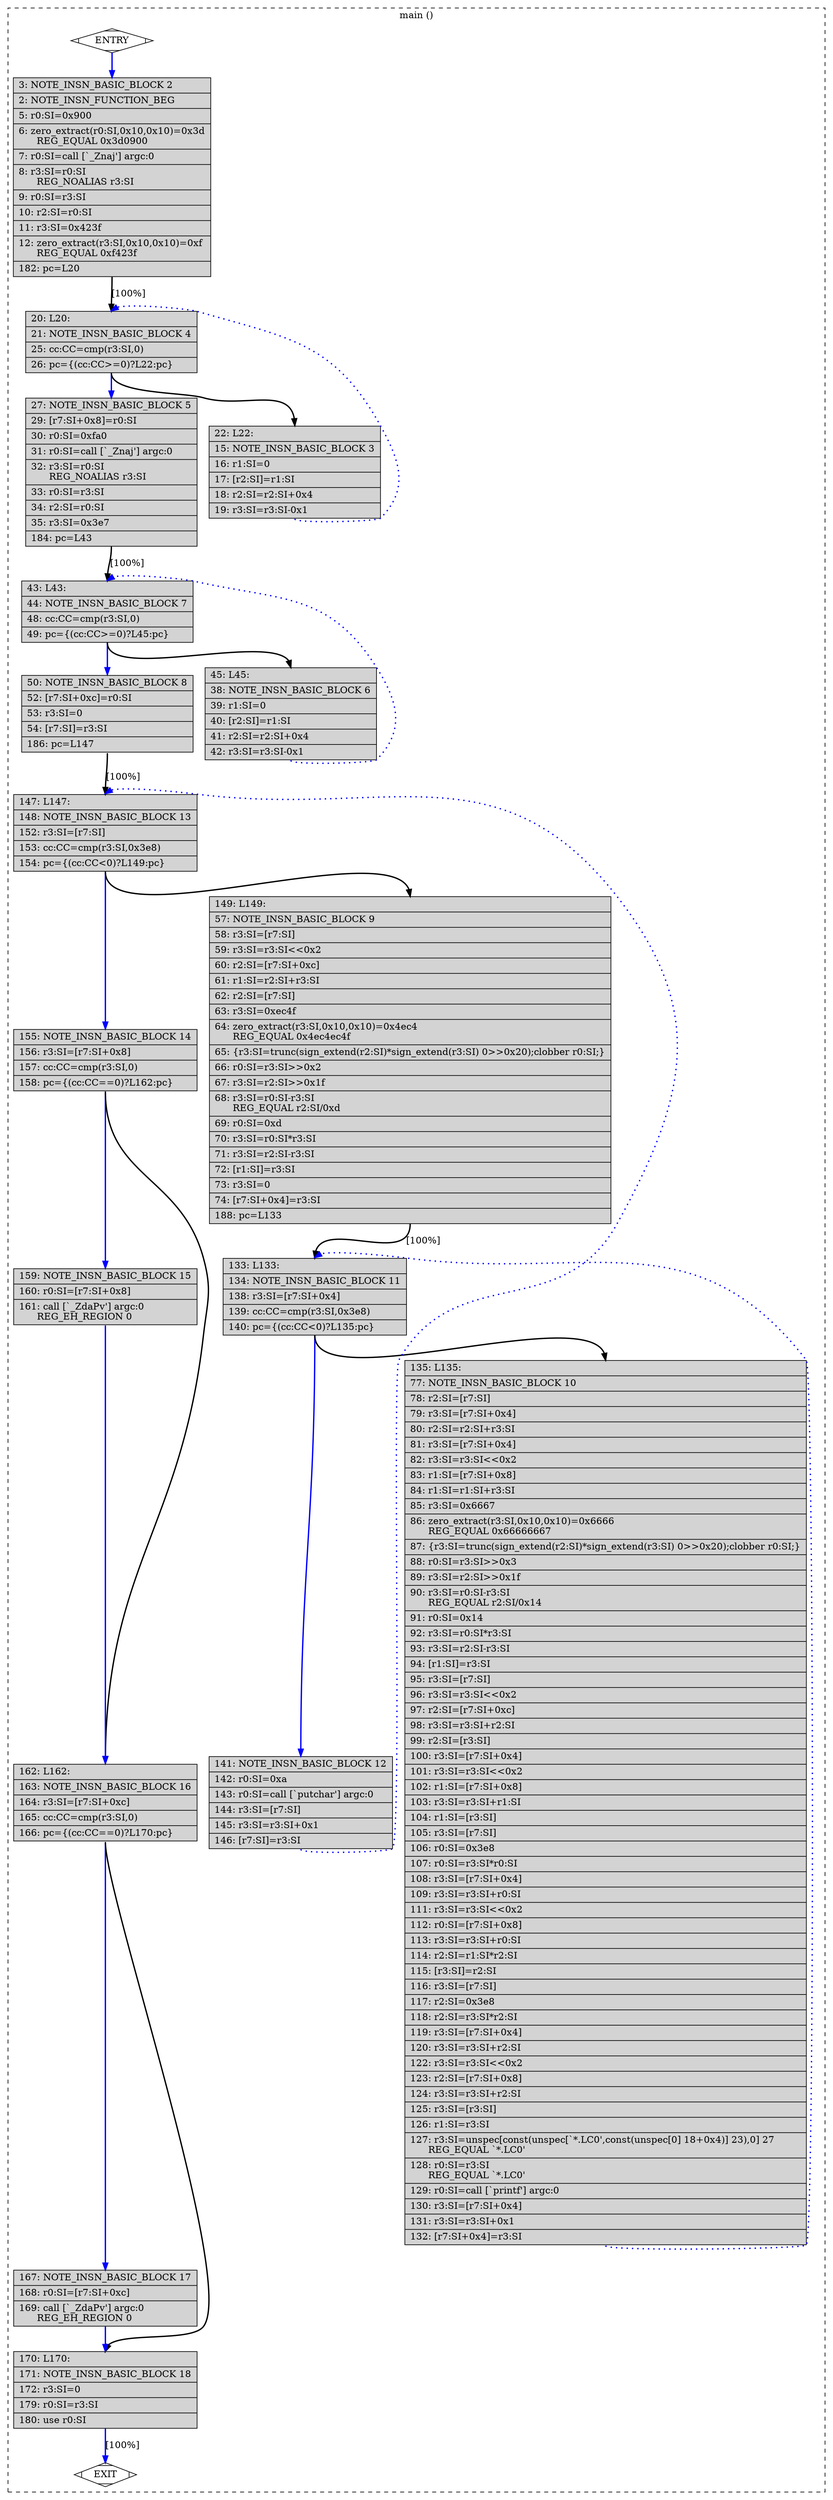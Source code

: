 digraph "a-matmul-v2.cpp.291r.reload" {
overlap=false;
subgraph "cluster_main" {
	style="dashed";
	color="black";
	label="main ()";
	fn_0_basic_block_0 [shape=Mdiamond,style=filled,fillcolor=white,label="ENTRY"];

	fn_0_basic_block_2 [shape=record,style=filled,fillcolor=lightgrey,label="{\ \ \ \ 3:\ NOTE_INSN_BASIC_BLOCK\ 2\l\
|\ \ \ \ 2:\ NOTE_INSN_FUNCTION_BEG\l\
|\ \ \ \ 5:\ r0:SI=0x900\l\
|\ \ \ \ 6:\ zero_extract(r0:SI,0x10,0x10)=0x3d\l\
\ \ \ \ \ \ REG_EQUAL\ 0x3d0900\l\
|\ \ \ \ 7:\ r0:SI=call\ [`_Znaj']\ argc:0\l\
|\ \ \ \ 8:\ r3:SI=r0:SI\l\
\ \ \ \ \ \ REG_NOALIAS\ r3:SI\l\
|\ \ \ \ 9:\ r0:SI=r3:SI\l\
|\ \ \ 10:\ r2:SI=r0:SI\l\
|\ \ \ 11:\ r3:SI=0x423f\l\
|\ \ \ 12:\ zero_extract(r3:SI,0x10,0x10)=0xf\l\
\ \ \ \ \ \ REG_EQUAL\ 0xf423f\l\
|\ \ 182:\ pc=L20\l\
}"];

	fn_0_basic_block_4 [shape=record,style=filled,fillcolor=lightgrey,label="{\ \ \ 20:\ L20:\l\
|\ \ \ 21:\ NOTE_INSN_BASIC_BLOCK\ 4\l\
|\ \ \ 25:\ cc:CC=cmp(r3:SI,0)\l\
|\ \ \ 26:\ pc=\{(cc:CC\>=0)?L22:pc\}\l\
}"];

	fn_0_basic_block_5 [shape=record,style=filled,fillcolor=lightgrey,label="{\ \ \ 27:\ NOTE_INSN_BASIC_BLOCK\ 5\l\
|\ \ \ 29:\ [r7:SI+0x8]=r0:SI\l\
|\ \ \ 30:\ r0:SI=0xfa0\l\
|\ \ \ 31:\ r0:SI=call\ [`_Znaj']\ argc:0\l\
|\ \ \ 32:\ r3:SI=r0:SI\l\
\ \ \ \ \ \ REG_NOALIAS\ r3:SI\l\
|\ \ \ 33:\ r0:SI=r3:SI\l\
|\ \ \ 34:\ r2:SI=r0:SI\l\
|\ \ \ 35:\ r3:SI=0x3e7\l\
|\ \ 184:\ pc=L43\l\
}"];

	fn_0_basic_block_7 [shape=record,style=filled,fillcolor=lightgrey,label="{\ \ \ 43:\ L43:\l\
|\ \ \ 44:\ NOTE_INSN_BASIC_BLOCK\ 7\l\
|\ \ \ 48:\ cc:CC=cmp(r3:SI,0)\l\
|\ \ \ 49:\ pc=\{(cc:CC\>=0)?L45:pc\}\l\
}"];

	fn_0_basic_block_8 [shape=record,style=filled,fillcolor=lightgrey,label="{\ \ \ 50:\ NOTE_INSN_BASIC_BLOCK\ 8\l\
|\ \ \ 52:\ [r7:SI+0xc]=r0:SI\l\
|\ \ \ 53:\ r3:SI=0\l\
|\ \ \ 54:\ [r7:SI]=r3:SI\l\
|\ \ 186:\ pc=L147\l\
}"];

	fn_0_basic_block_13 [shape=record,style=filled,fillcolor=lightgrey,label="{\ \ 147:\ L147:\l\
|\ \ 148:\ NOTE_INSN_BASIC_BLOCK\ 13\l\
|\ \ 152:\ r3:SI=[r7:SI]\l\
|\ \ 153:\ cc:CC=cmp(r3:SI,0x3e8)\l\
|\ \ 154:\ pc=\{(cc:CC\<0)?L149:pc\}\l\
}"];

	fn_0_basic_block_14 [shape=record,style=filled,fillcolor=lightgrey,label="{\ \ 155:\ NOTE_INSN_BASIC_BLOCK\ 14\l\
|\ \ 156:\ r3:SI=[r7:SI+0x8]\l\
|\ \ 157:\ cc:CC=cmp(r3:SI,0)\l\
|\ \ 158:\ pc=\{(cc:CC==0)?L162:pc\}\l\
}"];

	fn_0_basic_block_15 [shape=record,style=filled,fillcolor=lightgrey,label="{\ \ 159:\ NOTE_INSN_BASIC_BLOCK\ 15\l\
|\ \ 160:\ r0:SI=[r7:SI+0x8]\l\
|\ \ 161:\ call\ [`_ZdaPv']\ argc:0\l\
\ \ \ \ \ \ REG_EH_REGION\ 0\l\
}"];

	fn_0_basic_block_16 [shape=record,style=filled,fillcolor=lightgrey,label="{\ \ 162:\ L162:\l\
|\ \ 163:\ NOTE_INSN_BASIC_BLOCK\ 16\l\
|\ \ 164:\ r3:SI=[r7:SI+0xc]\l\
|\ \ 165:\ cc:CC=cmp(r3:SI,0)\l\
|\ \ 166:\ pc=\{(cc:CC==0)?L170:pc\}\l\
}"];

	fn_0_basic_block_17 [shape=record,style=filled,fillcolor=lightgrey,label="{\ \ 167:\ NOTE_INSN_BASIC_BLOCK\ 17\l\
|\ \ 168:\ r0:SI=[r7:SI+0xc]\l\
|\ \ 169:\ call\ [`_ZdaPv']\ argc:0\l\
\ \ \ \ \ \ REG_EH_REGION\ 0\l\
}"];

	fn_0_basic_block_18 [shape=record,style=filled,fillcolor=lightgrey,label="{\ \ 170:\ L170:\l\
|\ \ 171:\ NOTE_INSN_BASIC_BLOCK\ 18\l\
|\ \ 172:\ r3:SI=0\l\
|\ \ 179:\ r0:SI=r3:SI\l\
|\ \ 180:\ use\ r0:SI\l\
}"];

	fn_0_basic_block_9 [shape=record,style=filled,fillcolor=lightgrey,label="{\ \ 149:\ L149:\l\
|\ \ \ 57:\ NOTE_INSN_BASIC_BLOCK\ 9\l\
|\ \ \ 58:\ r3:SI=[r7:SI]\l\
|\ \ \ 59:\ r3:SI=r3:SI\<\<0x2\l\
|\ \ \ 60:\ r2:SI=[r7:SI+0xc]\l\
|\ \ \ 61:\ r1:SI=r2:SI+r3:SI\l\
|\ \ \ 62:\ r2:SI=[r7:SI]\l\
|\ \ \ 63:\ r3:SI=0xec4f\l\
|\ \ \ 64:\ zero_extract(r3:SI,0x10,0x10)=0x4ec4\l\
\ \ \ \ \ \ REG_EQUAL\ 0x4ec4ec4f\l\
|\ \ \ 65:\ \{r3:SI=trunc(sign_extend(r2:SI)*sign_extend(r3:SI)\ 0\>\>0x20);clobber\ r0:SI;\}\l\
|\ \ \ 66:\ r0:SI=r3:SI\>\>0x2\l\
|\ \ \ 67:\ r3:SI=r2:SI\>\>0x1f\l\
|\ \ \ 68:\ r3:SI=r0:SI-r3:SI\l\
\ \ \ \ \ \ REG_EQUAL\ r2:SI/0xd\l\
|\ \ \ 69:\ r0:SI=0xd\l\
|\ \ \ 70:\ r3:SI=r0:SI*r3:SI\l\
|\ \ \ 71:\ r3:SI=r2:SI-r3:SI\l\
|\ \ \ 72:\ [r1:SI]=r3:SI\l\
|\ \ \ 73:\ r3:SI=0\l\
|\ \ \ 74:\ [r7:SI+0x4]=r3:SI\l\
|\ \ 188:\ pc=L133\l\
}"];

	fn_0_basic_block_11 [shape=record,style=filled,fillcolor=lightgrey,label="{\ \ 133:\ L133:\l\
|\ \ 134:\ NOTE_INSN_BASIC_BLOCK\ 11\l\
|\ \ 138:\ r3:SI=[r7:SI+0x4]\l\
|\ \ 139:\ cc:CC=cmp(r3:SI,0x3e8)\l\
|\ \ 140:\ pc=\{(cc:CC\<0)?L135:pc\}\l\
}"];

	fn_0_basic_block_12 [shape=record,style=filled,fillcolor=lightgrey,label="{\ \ 141:\ NOTE_INSN_BASIC_BLOCK\ 12\l\
|\ \ 142:\ r0:SI=0xa\l\
|\ \ 143:\ r0:SI=call\ [`putchar']\ argc:0\l\
|\ \ 144:\ r3:SI=[r7:SI]\l\
|\ \ 145:\ r3:SI=r3:SI+0x1\l\
|\ \ 146:\ [r7:SI]=r3:SI\l\
}"];

	fn_0_basic_block_10 [shape=record,style=filled,fillcolor=lightgrey,label="{\ \ 135:\ L135:\l\
|\ \ \ 77:\ NOTE_INSN_BASIC_BLOCK\ 10\l\
|\ \ \ 78:\ r2:SI=[r7:SI]\l\
|\ \ \ 79:\ r3:SI=[r7:SI+0x4]\l\
|\ \ \ 80:\ r2:SI=r2:SI+r3:SI\l\
|\ \ \ 81:\ r3:SI=[r7:SI+0x4]\l\
|\ \ \ 82:\ r3:SI=r3:SI\<\<0x2\l\
|\ \ \ 83:\ r1:SI=[r7:SI+0x8]\l\
|\ \ \ 84:\ r1:SI=r1:SI+r3:SI\l\
|\ \ \ 85:\ r3:SI=0x6667\l\
|\ \ \ 86:\ zero_extract(r3:SI,0x10,0x10)=0x6666\l\
\ \ \ \ \ \ REG_EQUAL\ 0x66666667\l\
|\ \ \ 87:\ \{r3:SI=trunc(sign_extend(r2:SI)*sign_extend(r3:SI)\ 0\>\>0x20);clobber\ r0:SI;\}\l\
|\ \ \ 88:\ r0:SI=r3:SI\>\>0x3\l\
|\ \ \ 89:\ r3:SI=r2:SI\>\>0x1f\l\
|\ \ \ 90:\ r3:SI=r0:SI-r3:SI\l\
\ \ \ \ \ \ REG_EQUAL\ r2:SI/0x14\l\
|\ \ \ 91:\ r0:SI=0x14\l\
|\ \ \ 92:\ r3:SI=r0:SI*r3:SI\l\
|\ \ \ 93:\ r3:SI=r2:SI-r3:SI\l\
|\ \ \ 94:\ [r1:SI]=r3:SI\l\
|\ \ \ 95:\ r3:SI=[r7:SI]\l\
|\ \ \ 96:\ r3:SI=r3:SI\<\<0x2\l\
|\ \ \ 97:\ r2:SI=[r7:SI+0xc]\l\
|\ \ \ 98:\ r3:SI=r3:SI+r2:SI\l\
|\ \ \ 99:\ r2:SI=[r3:SI]\l\
|\ \ 100:\ r3:SI=[r7:SI+0x4]\l\
|\ \ 101:\ r3:SI=r3:SI\<\<0x2\l\
|\ \ 102:\ r1:SI=[r7:SI+0x8]\l\
|\ \ 103:\ r3:SI=r3:SI+r1:SI\l\
|\ \ 104:\ r1:SI=[r3:SI]\l\
|\ \ 105:\ r3:SI=[r7:SI]\l\
|\ \ 106:\ r0:SI=0x3e8\l\
|\ \ 107:\ r0:SI=r3:SI*r0:SI\l\
|\ \ 108:\ r3:SI=[r7:SI+0x4]\l\
|\ \ 109:\ r3:SI=r3:SI+r0:SI\l\
|\ \ 111:\ r3:SI=r3:SI\<\<0x2\l\
|\ \ 112:\ r0:SI=[r7:SI+0x8]\l\
|\ \ 113:\ r3:SI=r3:SI+r0:SI\l\
|\ \ 114:\ r2:SI=r1:SI*r2:SI\l\
|\ \ 115:\ [r3:SI]=r2:SI\l\
|\ \ 116:\ r3:SI=[r7:SI]\l\
|\ \ 117:\ r2:SI=0x3e8\l\
|\ \ 118:\ r2:SI=r3:SI*r2:SI\l\
|\ \ 119:\ r3:SI=[r7:SI+0x4]\l\
|\ \ 120:\ r3:SI=r3:SI+r2:SI\l\
|\ \ 122:\ r3:SI=r3:SI\<\<0x2\l\
|\ \ 123:\ r2:SI=[r7:SI+0x8]\l\
|\ \ 124:\ r3:SI=r3:SI+r2:SI\l\
|\ \ 125:\ r3:SI=[r3:SI]\l\
|\ \ 126:\ r1:SI=r3:SI\l\
|\ \ 127:\ r3:SI=unspec[const(unspec[`*.LC0',const(unspec[0]\ 18+0x4)]\ 23),0]\ 27\l\
\ \ \ \ \ \ REG_EQUAL\ `*.LC0'\l\
|\ \ 128:\ r0:SI=r3:SI\l\
\ \ \ \ \ \ REG_EQUAL\ `*.LC0'\l\
|\ \ 129:\ r0:SI=call\ [`printf']\ argc:0\l\
|\ \ 130:\ r3:SI=[r7:SI+0x4]\l\
|\ \ 131:\ r3:SI=r3:SI+0x1\l\
|\ \ 132:\ [r7:SI+0x4]=r3:SI\l\
}"];

	fn_0_basic_block_6 [shape=record,style=filled,fillcolor=lightgrey,label="{\ \ \ 45:\ L45:\l\
|\ \ \ 38:\ NOTE_INSN_BASIC_BLOCK\ 6\l\
|\ \ \ 39:\ r1:SI=0\l\
|\ \ \ 40:\ [r2:SI]=r1:SI\l\
|\ \ \ 41:\ r2:SI=r2:SI+0x4\l\
|\ \ \ 42:\ r3:SI=r3:SI-0x1\l\
}"];

	fn_0_basic_block_3 [shape=record,style=filled,fillcolor=lightgrey,label="{\ \ \ 22:\ L22:\l\
|\ \ \ 15:\ NOTE_INSN_BASIC_BLOCK\ 3\l\
|\ \ \ 16:\ r1:SI=0\l\
|\ \ \ 17:\ [r2:SI]=r1:SI\l\
|\ \ \ 18:\ r2:SI=r2:SI+0x4\l\
|\ \ \ 19:\ r3:SI=r3:SI-0x1\l\
}"];

	fn_0_basic_block_1 [shape=Mdiamond,style=filled,fillcolor=white,label="EXIT"];

	fn_0_basic_block_0:s -> fn_0_basic_block_2:n [style="solid,bold",color=blue,weight=100,constraint=true];
	fn_0_basic_block_2:s -> fn_0_basic_block_4:n [style="solid,bold",color=black,weight=10,constraint=true,label="[100%]"];
	fn_0_basic_block_3:s -> fn_0_basic_block_4:n [style="dotted,bold",color=blue,weight=10,constraint=false];
	fn_0_basic_block_4:s -> fn_0_basic_block_3:n [style="solid,bold",color=black,weight=10,constraint=true];
	fn_0_basic_block_4:s -> fn_0_basic_block_5:n [style="solid,bold",color=blue,weight=100,constraint=true];
	fn_0_basic_block_5:s -> fn_0_basic_block_7:n [style="solid,bold",color=black,weight=10,constraint=true,label="[100%]"];
	fn_0_basic_block_6:s -> fn_0_basic_block_7:n [style="dotted,bold",color=blue,weight=10,constraint=false];
	fn_0_basic_block_7:s -> fn_0_basic_block_6:n [style="solid,bold",color=black,weight=10,constraint=true];
	fn_0_basic_block_7:s -> fn_0_basic_block_8:n [style="solid,bold",color=blue,weight=100,constraint=true];
	fn_0_basic_block_8:s -> fn_0_basic_block_13:n [style="solid,bold",color=black,weight=10,constraint=true,label="[100%]"];
	fn_0_basic_block_9:s -> fn_0_basic_block_11:n [style="solid,bold",color=black,weight=10,constraint=true,label="[100%]"];
	fn_0_basic_block_10:s -> fn_0_basic_block_11:n [style="dotted,bold",color=blue,weight=10,constraint=false];
	fn_0_basic_block_11:s -> fn_0_basic_block_10:n [style="solid,bold",color=black,weight=10,constraint=true];
	fn_0_basic_block_11:s -> fn_0_basic_block_12:n [style="solid,bold",color=blue,weight=100,constraint=true];
	fn_0_basic_block_12:s -> fn_0_basic_block_13:n [style="dotted,bold",color=blue,weight=10,constraint=false];
	fn_0_basic_block_13:s -> fn_0_basic_block_9:n [style="solid,bold",color=black,weight=10,constraint=true];
	fn_0_basic_block_13:s -> fn_0_basic_block_14:n [style="solid,bold",color=blue,weight=100,constraint=true];
	fn_0_basic_block_14:s -> fn_0_basic_block_15:n [style="solid,bold",color=blue,weight=100,constraint=true];
	fn_0_basic_block_14:s -> fn_0_basic_block_16:n [style="solid,bold",color=black,weight=10,constraint=true];
	fn_0_basic_block_15:s -> fn_0_basic_block_16:n [style="solid,bold",color=blue,weight=100,constraint=true];
	fn_0_basic_block_16:s -> fn_0_basic_block_17:n [style="solid,bold",color=blue,weight=100,constraint=true];
	fn_0_basic_block_16:s -> fn_0_basic_block_18:n [style="solid,bold",color=black,weight=10,constraint=true];
	fn_0_basic_block_17:s -> fn_0_basic_block_18:n [style="solid,bold",color=blue,weight=100,constraint=true];
	fn_0_basic_block_18:s -> fn_0_basic_block_1:n [style="solid,bold",color=blue,weight=100,constraint=true,label="[100%]"];
	fn_0_basic_block_0:s -> fn_0_basic_block_1:n [style="invis",constraint=true];
}
}
